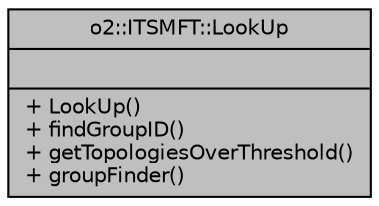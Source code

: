 digraph "o2::ITSMFT::LookUp"
{
 // INTERACTIVE_SVG=YES
  bgcolor="transparent";
  edge [fontname="Helvetica",fontsize="10",labelfontname="Helvetica",labelfontsize="10"];
  node [fontname="Helvetica",fontsize="10",shape=record];
  Node1 [label="{o2::ITSMFT::LookUp\n||+ LookUp()\l+ findGroupID()\l+ getTopologiesOverThreshold()\l+ groupFinder()\l}",height=0.2,width=0.4,color="black", fillcolor="grey75", style="filled" fontcolor="black"];
}
